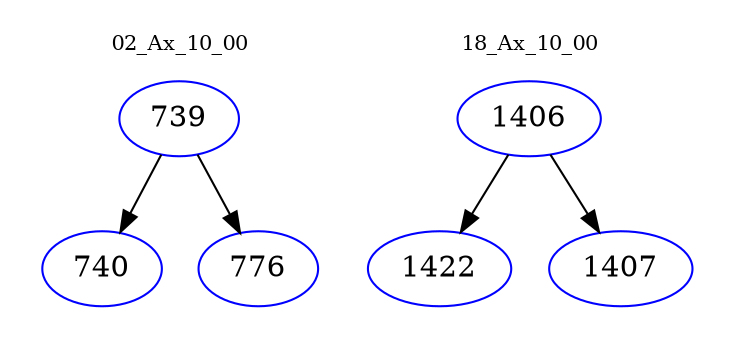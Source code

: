digraph{
subgraph cluster_0 {
color = white
label = "02_Ax_10_00";
fontsize=10;
T0_739 [label="739", color="blue"]
T0_739 -> T0_740 [color="black"]
T0_740 [label="740", color="blue"]
T0_739 -> T0_776 [color="black"]
T0_776 [label="776", color="blue"]
}
subgraph cluster_1 {
color = white
label = "18_Ax_10_00";
fontsize=10;
T1_1406 [label="1406", color="blue"]
T1_1406 -> T1_1422 [color="black"]
T1_1422 [label="1422", color="blue"]
T1_1406 -> T1_1407 [color="black"]
T1_1407 [label="1407", color="blue"]
}
}

